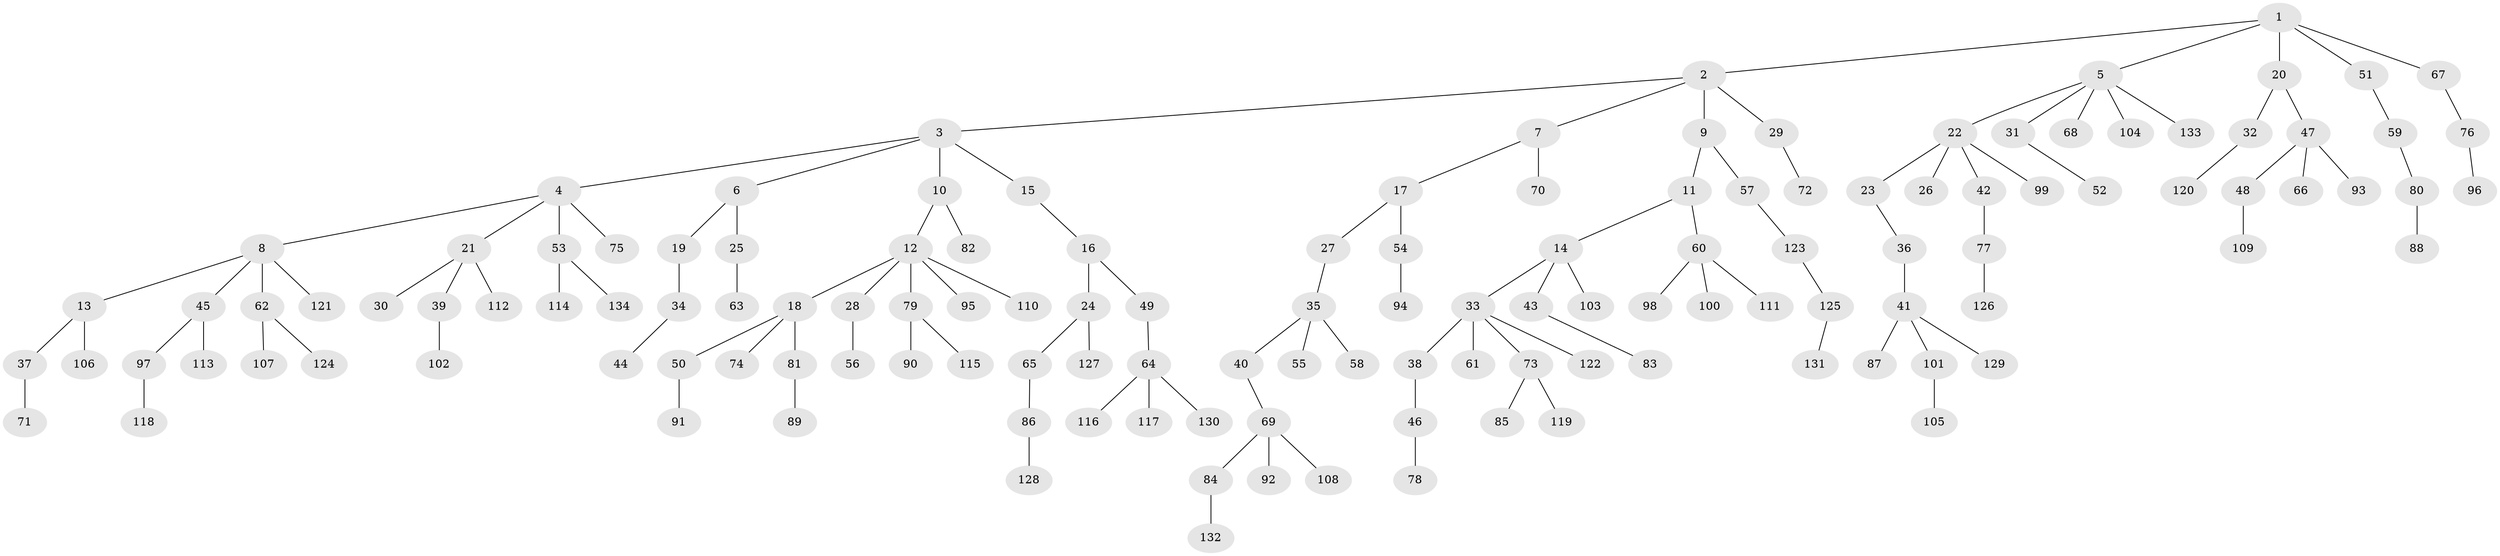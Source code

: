 // coarse degree distribution, {8: 0.025, 3: 0.1125, 6: 0.0125, 4: 0.05, 5: 0.025, 2: 0.2625, 1: 0.5125}
// Generated by graph-tools (version 1.1) at 2025/19/03/04/25 18:19:21]
// undirected, 134 vertices, 133 edges
graph export_dot {
graph [start="1"]
  node [color=gray90,style=filled];
  1;
  2;
  3;
  4;
  5;
  6;
  7;
  8;
  9;
  10;
  11;
  12;
  13;
  14;
  15;
  16;
  17;
  18;
  19;
  20;
  21;
  22;
  23;
  24;
  25;
  26;
  27;
  28;
  29;
  30;
  31;
  32;
  33;
  34;
  35;
  36;
  37;
  38;
  39;
  40;
  41;
  42;
  43;
  44;
  45;
  46;
  47;
  48;
  49;
  50;
  51;
  52;
  53;
  54;
  55;
  56;
  57;
  58;
  59;
  60;
  61;
  62;
  63;
  64;
  65;
  66;
  67;
  68;
  69;
  70;
  71;
  72;
  73;
  74;
  75;
  76;
  77;
  78;
  79;
  80;
  81;
  82;
  83;
  84;
  85;
  86;
  87;
  88;
  89;
  90;
  91;
  92;
  93;
  94;
  95;
  96;
  97;
  98;
  99;
  100;
  101;
  102;
  103;
  104;
  105;
  106;
  107;
  108;
  109;
  110;
  111;
  112;
  113;
  114;
  115;
  116;
  117;
  118;
  119;
  120;
  121;
  122;
  123;
  124;
  125;
  126;
  127;
  128;
  129;
  130;
  131;
  132;
  133;
  134;
  1 -- 2;
  1 -- 5;
  1 -- 20;
  1 -- 51;
  1 -- 67;
  2 -- 3;
  2 -- 7;
  2 -- 9;
  2 -- 29;
  3 -- 4;
  3 -- 6;
  3 -- 10;
  3 -- 15;
  4 -- 8;
  4 -- 21;
  4 -- 53;
  4 -- 75;
  5 -- 22;
  5 -- 31;
  5 -- 68;
  5 -- 104;
  5 -- 133;
  6 -- 19;
  6 -- 25;
  7 -- 17;
  7 -- 70;
  8 -- 13;
  8 -- 45;
  8 -- 62;
  8 -- 121;
  9 -- 11;
  9 -- 57;
  10 -- 12;
  10 -- 82;
  11 -- 14;
  11 -- 60;
  12 -- 18;
  12 -- 28;
  12 -- 79;
  12 -- 95;
  12 -- 110;
  13 -- 37;
  13 -- 106;
  14 -- 33;
  14 -- 43;
  14 -- 103;
  15 -- 16;
  16 -- 24;
  16 -- 49;
  17 -- 27;
  17 -- 54;
  18 -- 50;
  18 -- 74;
  18 -- 81;
  19 -- 34;
  20 -- 32;
  20 -- 47;
  21 -- 30;
  21 -- 39;
  21 -- 112;
  22 -- 23;
  22 -- 26;
  22 -- 42;
  22 -- 99;
  23 -- 36;
  24 -- 65;
  24 -- 127;
  25 -- 63;
  27 -- 35;
  28 -- 56;
  29 -- 72;
  31 -- 52;
  32 -- 120;
  33 -- 38;
  33 -- 61;
  33 -- 73;
  33 -- 122;
  34 -- 44;
  35 -- 40;
  35 -- 55;
  35 -- 58;
  36 -- 41;
  37 -- 71;
  38 -- 46;
  39 -- 102;
  40 -- 69;
  41 -- 87;
  41 -- 101;
  41 -- 129;
  42 -- 77;
  43 -- 83;
  45 -- 97;
  45 -- 113;
  46 -- 78;
  47 -- 48;
  47 -- 66;
  47 -- 93;
  48 -- 109;
  49 -- 64;
  50 -- 91;
  51 -- 59;
  53 -- 114;
  53 -- 134;
  54 -- 94;
  57 -- 123;
  59 -- 80;
  60 -- 98;
  60 -- 100;
  60 -- 111;
  62 -- 107;
  62 -- 124;
  64 -- 116;
  64 -- 117;
  64 -- 130;
  65 -- 86;
  67 -- 76;
  69 -- 84;
  69 -- 92;
  69 -- 108;
  73 -- 85;
  73 -- 119;
  76 -- 96;
  77 -- 126;
  79 -- 90;
  79 -- 115;
  80 -- 88;
  81 -- 89;
  84 -- 132;
  86 -- 128;
  97 -- 118;
  101 -- 105;
  123 -- 125;
  125 -- 131;
}
